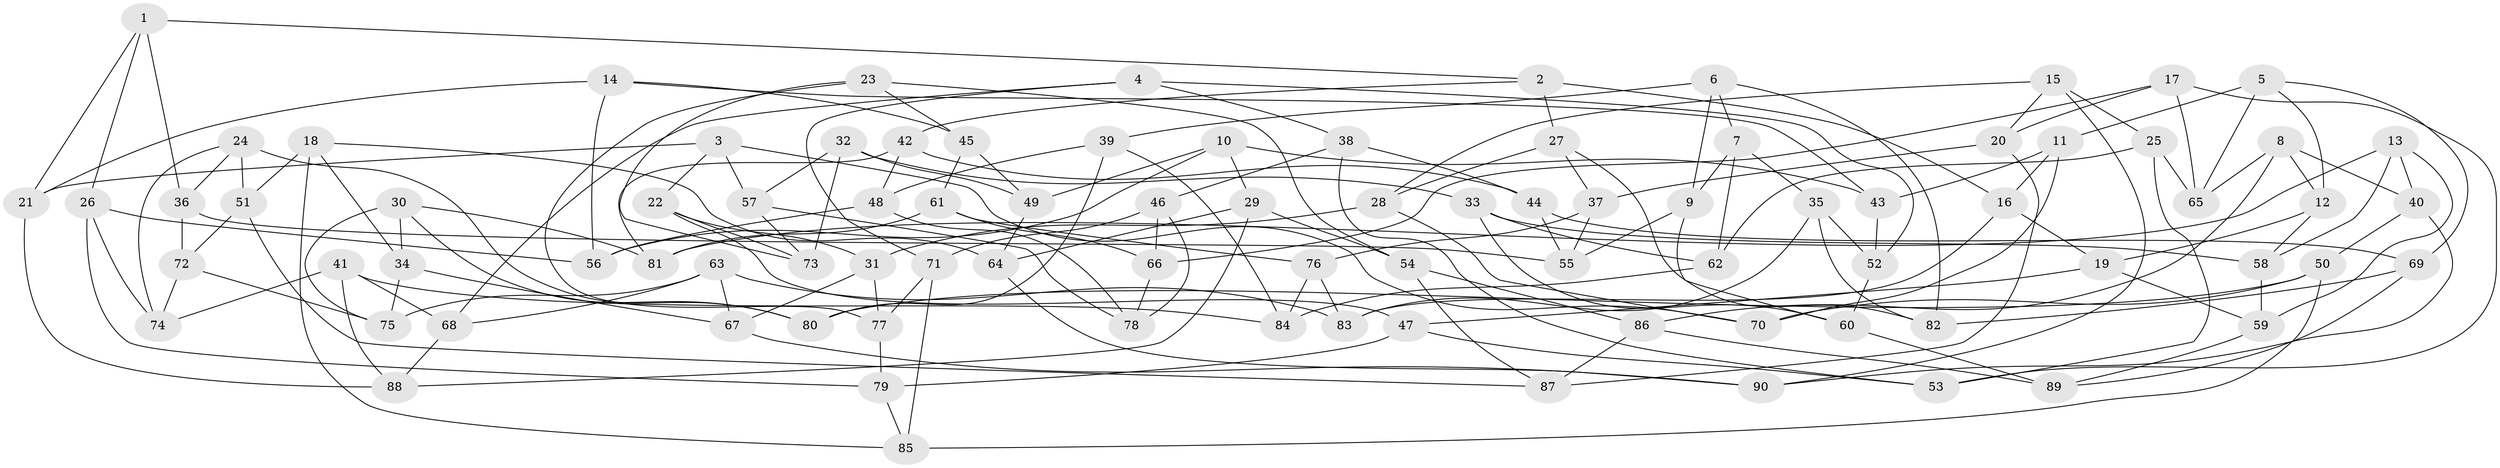 // Generated by graph-tools (version 1.1) at 2025/56/03/09/25 04:56:59]
// undirected, 90 vertices, 180 edges
graph export_dot {
graph [start="1"]
  node [color=gray90,style=filled];
  1;
  2;
  3;
  4;
  5;
  6;
  7;
  8;
  9;
  10;
  11;
  12;
  13;
  14;
  15;
  16;
  17;
  18;
  19;
  20;
  21;
  22;
  23;
  24;
  25;
  26;
  27;
  28;
  29;
  30;
  31;
  32;
  33;
  34;
  35;
  36;
  37;
  38;
  39;
  40;
  41;
  42;
  43;
  44;
  45;
  46;
  47;
  48;
  49;
  50;
  51;
  52;
  53;
  54;
  55;
  56;
  57;
  58;
  59;
  60;
  61;
  62;
  63;
  64;
  65;
  66;
  67;
  68;
  69;
  70;
  71;
  72;
  73;
  74;
  75;
  76;
  77;
  78;
  79;
  80;
  81;
  82;
  83;
  84;
  85;
  86;
  87;
  88;
  89;
  90;
  1 -- 2;
  1 -- 36;
  1 -- 21;
  1 -- 26;
  2 -- 42;
  2 -- 16;
  2 -- 27;
  3 -- 57;
  3 -- 70;
  3 -- 21;
  3 -- 22;
  4 -- 38;
  4 -- 68;
  4 -- 52;
  4 -- 71;
  5 -- 12;
  5 -- 65;
  5 -- 11;
  5 -- 69;
  6 -- 7;
  6 -- 39;
  6 -- 82;
  6 -- 9;
  7 -- 62;
  7 -- 35;
  7 -- 9;
  8 -- 65;
  8 -- 12;
  8 -- 86;
  8 -- 40;
  9 -- 60;
  9 -- 55;
  10 -- 49;
  10 -- 29;
  10 -- 43;
  10 -- 56;
  11 -- 70;
  11 -- 16;
  11 -- 43;
  12 -- 58;
  12 -- 19;
  13 -- 58;
  13 -- 81;
  13 -- 59;
  13 -- 40;
  14 -- 45;
  14 -- 21;
  14 -- 56;
  14 -- 43;
  15 -- 28;
  15 -- 20;
  15 -- 25;
  15 -- 90;
  16 -- 83;
  16 -- 19;
  17 -- 66;
  17 -- 53;
  17 -- 65;
  17 -- 20;
  18 -- 64;
  18 -- 51;
  18 -- 34;
  18 -- 85;
  19 -- 47;
  19 -- 59;
  20 -- 87;
  20 -- 37;
  21 -- 88;
  22 -- 47;
  22 -- 73;
  22 -- 31;
  23 -- 45;
  23 -- 73;
  23 -- 77;
  23 -- 54;
  24 -- 51;
  24 -- 36;
  24 -- 80;
  24 -- 74;
  25 -- 62;
  25 -- 65;
  25 -- 53;
  26 -- 56;
  26 -- 74;
  26 -- 79;
  27 -- 37;
  27 -- 82;
  27 -- 28;
  28 -- 31;
  28 -- 70;
  29 -- 88;
  29 -- 64;
  29 -- 54;
  30 -- 81;
  30 -- 34;
  30 -- 80;
  30 -- 75;
  31 -- 77;
  31 -- 67;
  32 -- 33;
  32 -- 73;
  32 -- 49;
  32 -- 57;
  33 -- 60;
  33 -- 58;
  33 -- 62;
  34 -- 75;
  34 -- 67;
  35 -- 52;
  35 -- 82;
  35 -- 83;
  36 -- 55;
  36 -- 72;
  37 -- 55;
  37 -- 76;
  38 -- 46;
  38 -- 53;
  38 -- 44;
  39 -- 84;
  39 -- 80;
  39 -- 48;
  40 -- 50;
  40 -- 90;
  41 -- 84;
  41 -- 74;
  41 -- 88;
  41 -- 68;
  42 -- 44;
  42 -- 81;
  42 -- 48;
  43 -- 52;
  44 -- 55;
  44 -- 69;
  45 -- 61;
  45 -- 49;
  46 -- 71;
  46 -- 78;
  46 -- 66;
  47 -- 79;
  47 -- 53;
  48 -- 78;
  48 -- 56;
  49 -- 64;
  50 -- 70;
  50 -- 85;
  50 -- 80;
  51 -- 72;
  51 -- 87;
  52 -- 60;
  54 -- 86;
  54 -- 87;
  57 -- 78;
  57 -- 73;
  58 -- 59;
  59 -- 89;
  60 -- 89;
  61 -- 81;
  61 -- 76;
  61 -- 66;
  62 -- 84;
  63 -- 67;
  63 -- 68;
  63 -- 83;
  63 -- 75;
  64 -- 90;
  66 -- 78;
  67 -- 90;
  68 -- 88;
  69 -- 89;
  69 -- 82;
  71 -- 85;
  71 -- 77;
  72 -- 74;
  72 -- 75;
  76 -- 83;
  76 -- 84;
  77 -- 79;
  79 -- 85;
  86 -- 89;
  86 -- 87;
}
